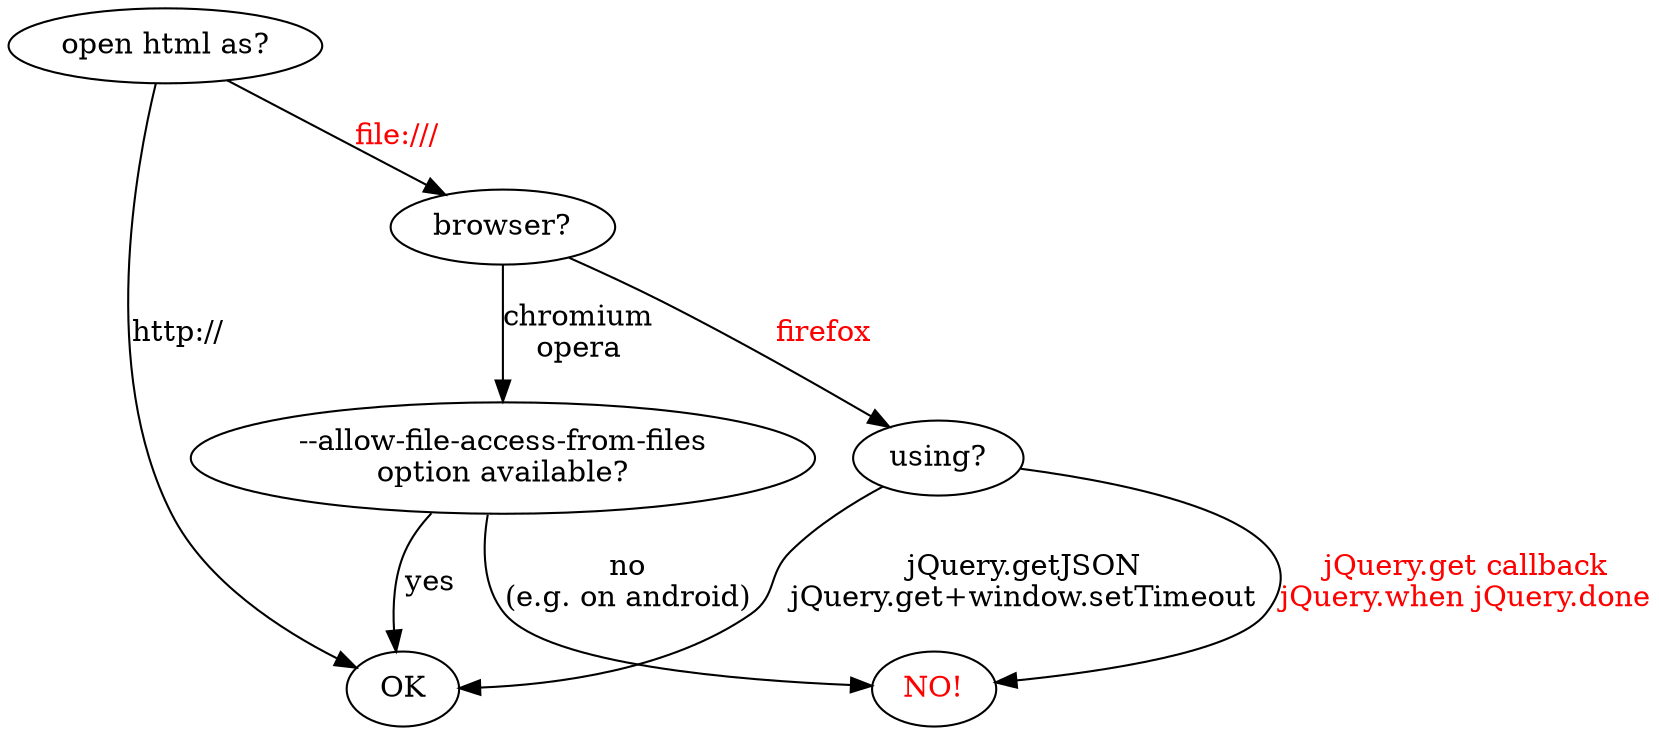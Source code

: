 // dot -Tsvg readLocal.dot > readLocal.svg
digraph "reading local file using jQuery.get" {

    overlap = scale;
    // rankdir=LR;

    ok [ label="OK" ];
    html [ label="open html as?" ];
    browser [ label="browser?" ];
    chromium [ label="--allow-file-access-from-files\noption available?" ];
    using [ label="using?" ];
    no [ label="NO!"; fontcolor="red" ];

    html -> ok [ label="http://" ];
    html -> browser [ label="file:///"; fontcolor="red" ];
    browser -> chromium [ label="chromium\nopera" ];
    chromium -> ok [ label="yes" ];
    chromium -> no [ label="no\n(e.g. on android)" ];
    browser -> using [ label="firefox"; fontcolor="red" ];
    using -> ok [ label="jQuery.getJSON\njQuery.get+window.setTimeout" ];
    using -> no [ label="jQuery.get callback\njQuery.when jQuery.done"; fontcolor="red" ];
}

